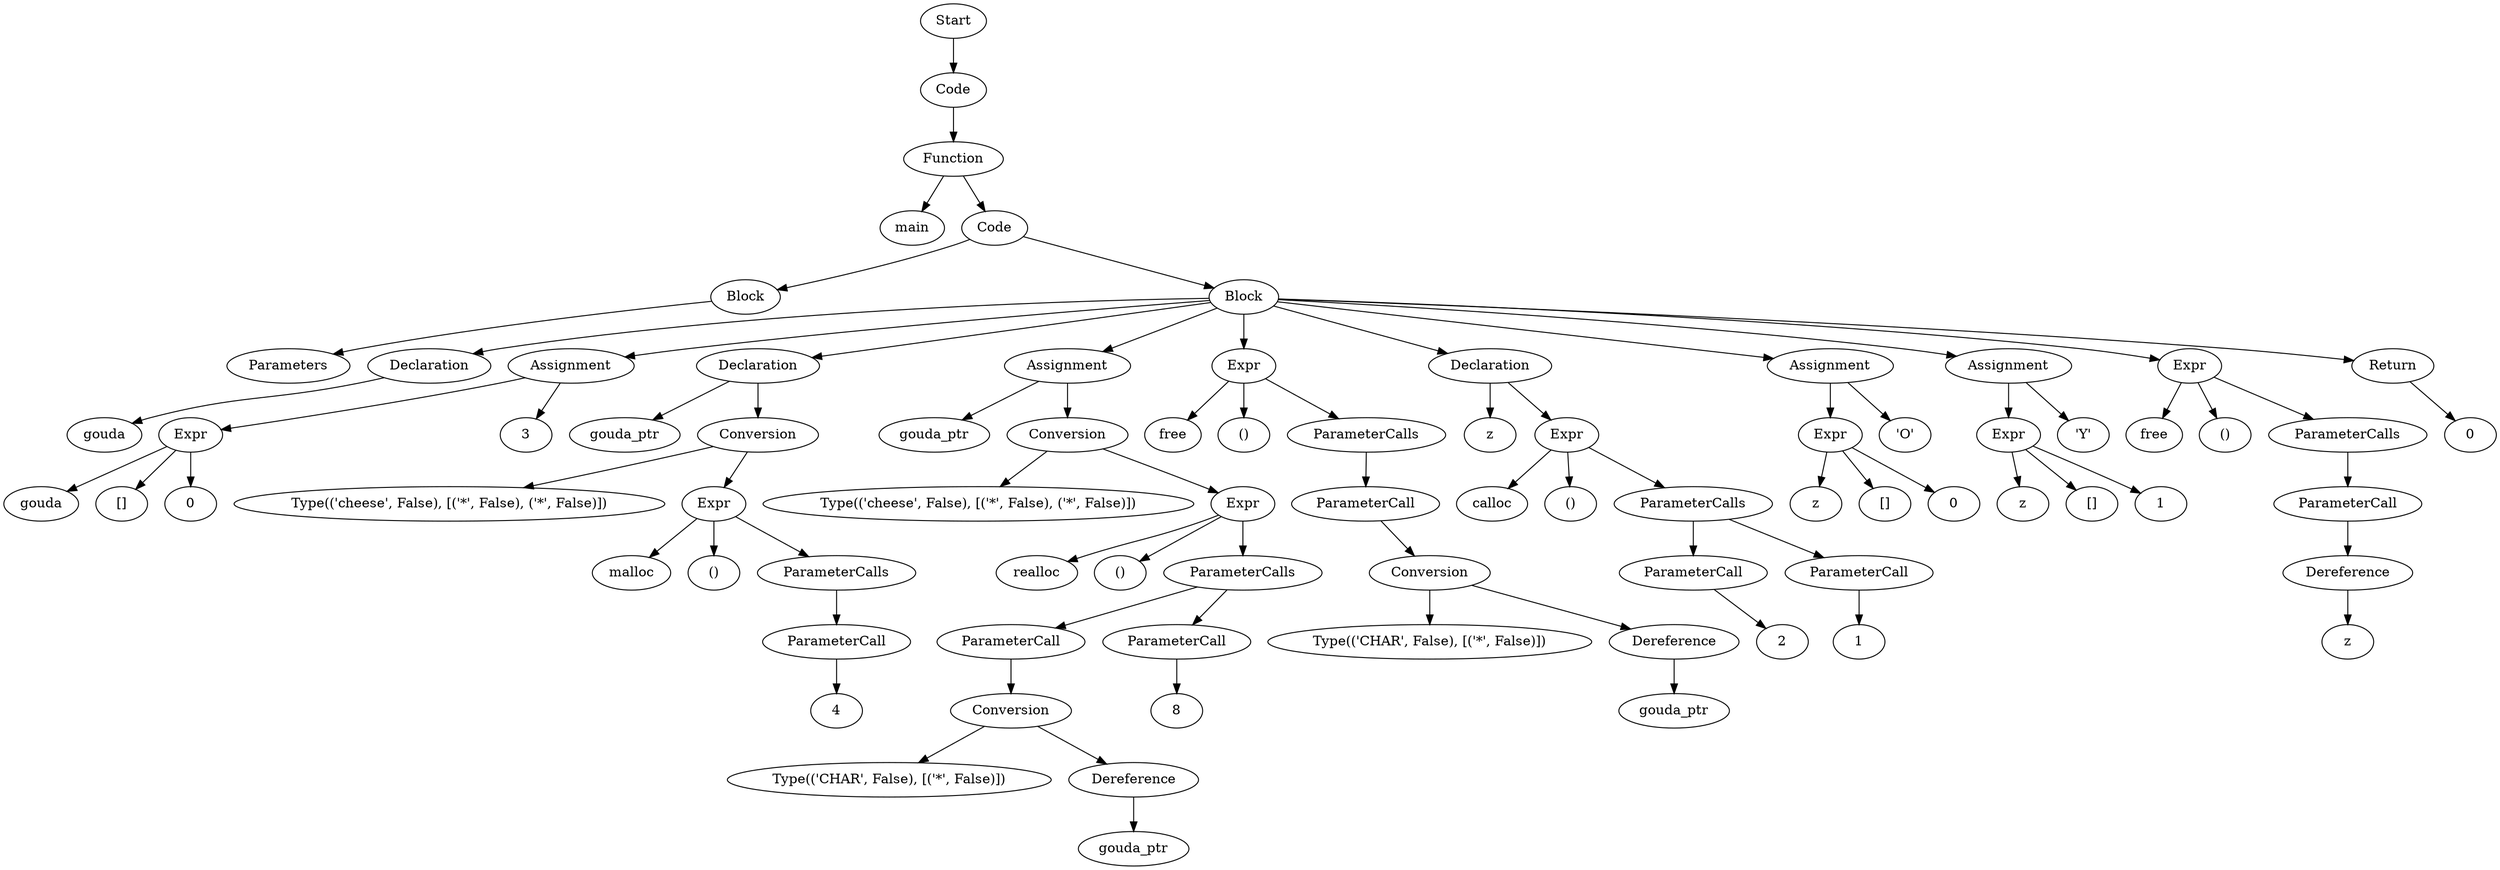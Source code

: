 digraph AST {
  "131770531294672" [label="Start"];
  "131770531294672" -> "131770531285120";
  "131770531285120" [label="Code"];
  "131770531285120" -> "131770531291072";
  "131770531291072" [label="Function"];
  "131770531291072" -> "131770531289152";
  "131770531291072" -> "131770531284208";
  "131770531289152" [label="main"];
  "131770531284208" [label="Code"];
  "131770531284208" -> "131770531331040";
  "131770531284208" -> "131770531315968";
  "131770531331040" [label="Block"];
  "131770531331040" -> "131770531285696";
  "131770531285696" [label="Parameters"];
  "131770531315968" [label="Block"];
  "131770531315968" -> "131770531292128";
  "131770531315968" -> "131770531293952";
  "131770531315968" -> "131770531249264";
  "131770531315968" -> "131770531318080";
  "131770531315968" -> "131770531324320";
  "131770531315968" -> "131770531326336";
  "131770531315968" -> "131770531330512";
  "131770531315968" -> "131770531448000";
  "131770531315968" -> "131770531450736";
  "131770531315968" -> "131770531452560";
  "131770531292128" [label="Declaration"];
  "131770531292128" -> "131770531286848";
  "131770531286848" [label="gouda"];
  "131770531293952" [label="Assignment"];
  "131770531293952" -> "131770531288336";
  "131770531293952" -> "131770531299232";
  "131770531288336" [label="Expr"];
  "131770531288336" -> "131770531292800";
  "131770531288336" -> "131770531292752";
  "131770531288336" -> "131770531289872";
  "131770531292800" [label="gouda"];
  "131770531292752" [label="[]"];
  "131770531289872" [label="0"];
  "131770531299232" [label="3"];
  "131770531249264" [label="Declaration"];
  "131770531249264" -> "131770531237120";
  "131770531249264" -> "131770531248016";
  "131770531237120" [label="gouda_ptr"];
  "131770531248016" [label="Conversion"];
  "131770531248016" -> "131770531248448";
  "131770531248016" -> "131770531235920";
  "131770531248448" [label="Type(('cheese', False), [('*', False), ('*', False)])"];
  "131770531235920" [label="Expr"];
  "131770531235920" -> "131770531320096";
  "131770531235920" -> "131770531292848";
  "131770531235920" -> "131770531318704";
  "131770531320096" [label="malloc"];
  "131770531292848" [label="()"];
  "131770531318704" [label="ParameterCalls"];
  "131770531318704" -> "131770531321680";
  "131770531321680" [label="ParameterCall"];
  "131770531321680" -> "131770531293856";
  "131770531293856" [label="4"];
  "131770531318080" [label="Assignment"];
  "131770531318080" -> "131770531316976";
  "131770531318080" -> "131770531328976";
  "131770531316976" [label="gouda_ptr"];
  "131770531328976" [label="Conversion"];
  "131770531328976" -> "131770531329072";
  "131770531328976" -> "131770531316112";
  "131770531329072" [label="Type(('cheese', False), [('*', False), ('*', False)])"];
  "131770531316112" [label="Expr"];
  "131770531316112" -> "131770531316064";
  "131770531316112" -> "131770531283488";
  "131770531316112" -> "131770531318752";
  "131770531316064" [label="realloc"];
  "131770531283488" [label="()"];
  "131770531318752" [label="ParameterCalls"];
  "131770531318752" -> "131770531322832";
  "131770531318752" -> "131770531318848";
  "131770531322832" [label="ParameterCall"];
  "131770531322832" -> "131770531326000";
  "131770531326000" [label="Conversion"];
  "131770531326000" -> "131770531325472";
  "131770531326000" -> "131770531324080";
  "131770531325472" [label="Type(('CHAR', False), [('*', False)])"];
  "131770531324080" [label="Dereference"];
  "131770531324080" -> "131770531320192";
  "131770531320192" [label="gouda_ptr"];
  "131770531318848" [label="ParameterCall"];
  "131770531318848" -> "131770531245088";
  "131770531245088" [label="8"];
  "131770531324320" [label="Expr"];
  "131770531324320" -> "131770531324896";
  "131770531324320" -> "131770531287088";
  "131770531324320" -> "131770531325088";
  "131770531324896" [label="free"];
  "131770531287088" [label="()"];
  "131770531325088" [label="ParameterCalls"];
  "131770531325088" -> "131770531325280";
  "131770531325280" [label="ParameterCall"];
  "131770531325280" -> "131770531328592";
  "131770531328592" [label="Conversion"];
  "131770531328592" -> "131770531328448";
  "131770531328592" -> "131770531322304";
  "131770531328448" [label="Type(('CHAR', False), [('*', False)])"];
  "131770531322304" [label="Dereference"];
  "131770531322304" -> "131770531325856";
  "131770531325856" [label="gouda_ptr"];
  "131770531326336" [label="Declaration"];
  "131770531326336" -> "131770531326960";
  "131770531326336" -> "131770531327248";
  "131770531326960" [label="z"];
  "131770531327248" [label="Expr"];
  "131770531327248" -> "131770531327824";
  "131770531327248" -> "131770531288864";
  "131770531327248" -> "131770531328016";
  "131770531327824" [label="calloc"];
  "131770531288864" [label="()"];
  "131770531328016" [label="ParameterCalls"];
  "131770531328016" -> "131770531328208";
  "131770531328016" -> "131770531328928";
  "131770531328208" [label="ParameterCall"];
  "131770531328208" -> "131770531328784";
  "131770531328784" [label="2"];
  "131770531328928" [label="ParameterCall"];
  "131770531328928" -> "131770531296400";
  "131770531296400" [label="1"];
  "131770531330512" [label="Assignment"];
  "131770531330512" -> "131770531283920";
  "131770531330512" -> "131770531447568";
  "131770531283920" [label="Expr"];
  "131770531283920" -> "131770531331280";
  "131770531283920" -> "131770531283440";
  "131770531283920" -> "131770531446992";
  "131770531331280" [label="z"];
  "131770531283440" [label="[]"];
  "131770531446992" [label="0"];
  "131770531447568" [label="'O'"];
  "131770531448000" [label="Assignment"];
  "131770531448000" -> "131770531291120";
  "131770531448000" -> "131770531450304";
  "131770531291120" [label="Expr"];
  "131770531291120" -> "131770531448768";
  "131770531291120" -> "131770531283680";
  "131770531291120" -> "131770531449728";
  "131770531448768" [label="z"];
  "131770531283680" [label="[]"];
  "131770531449728" [label="1"];
  "131770531450304" [label="'Y'"];
  "131770531450736" [label="Expr"];
  "131770531450736" -> "131770531451312";
  "131770531450736" -> "131770531283104";
  "131770531450736" -> "131770531451504";
  "131770531451312" [label="free"];
  "131770531283104" [label="()"];
  "131770531451504" [label="ParameterCalls"];
  "131770531451504" -> "131770531451696";
  "131770531451696" [label="ParameterCall"];
  "131770531451696" -> "131770531321008";
  "131770531321008" [label="Dereference"];
  "131770531321008" -> "131770531452272";
  "131770531452272" [label="z"];
  "131770531452560" [label="Return"];
  "131770531452560" -> "131770531453280";
  "131770531453280" [label="0"];
}
